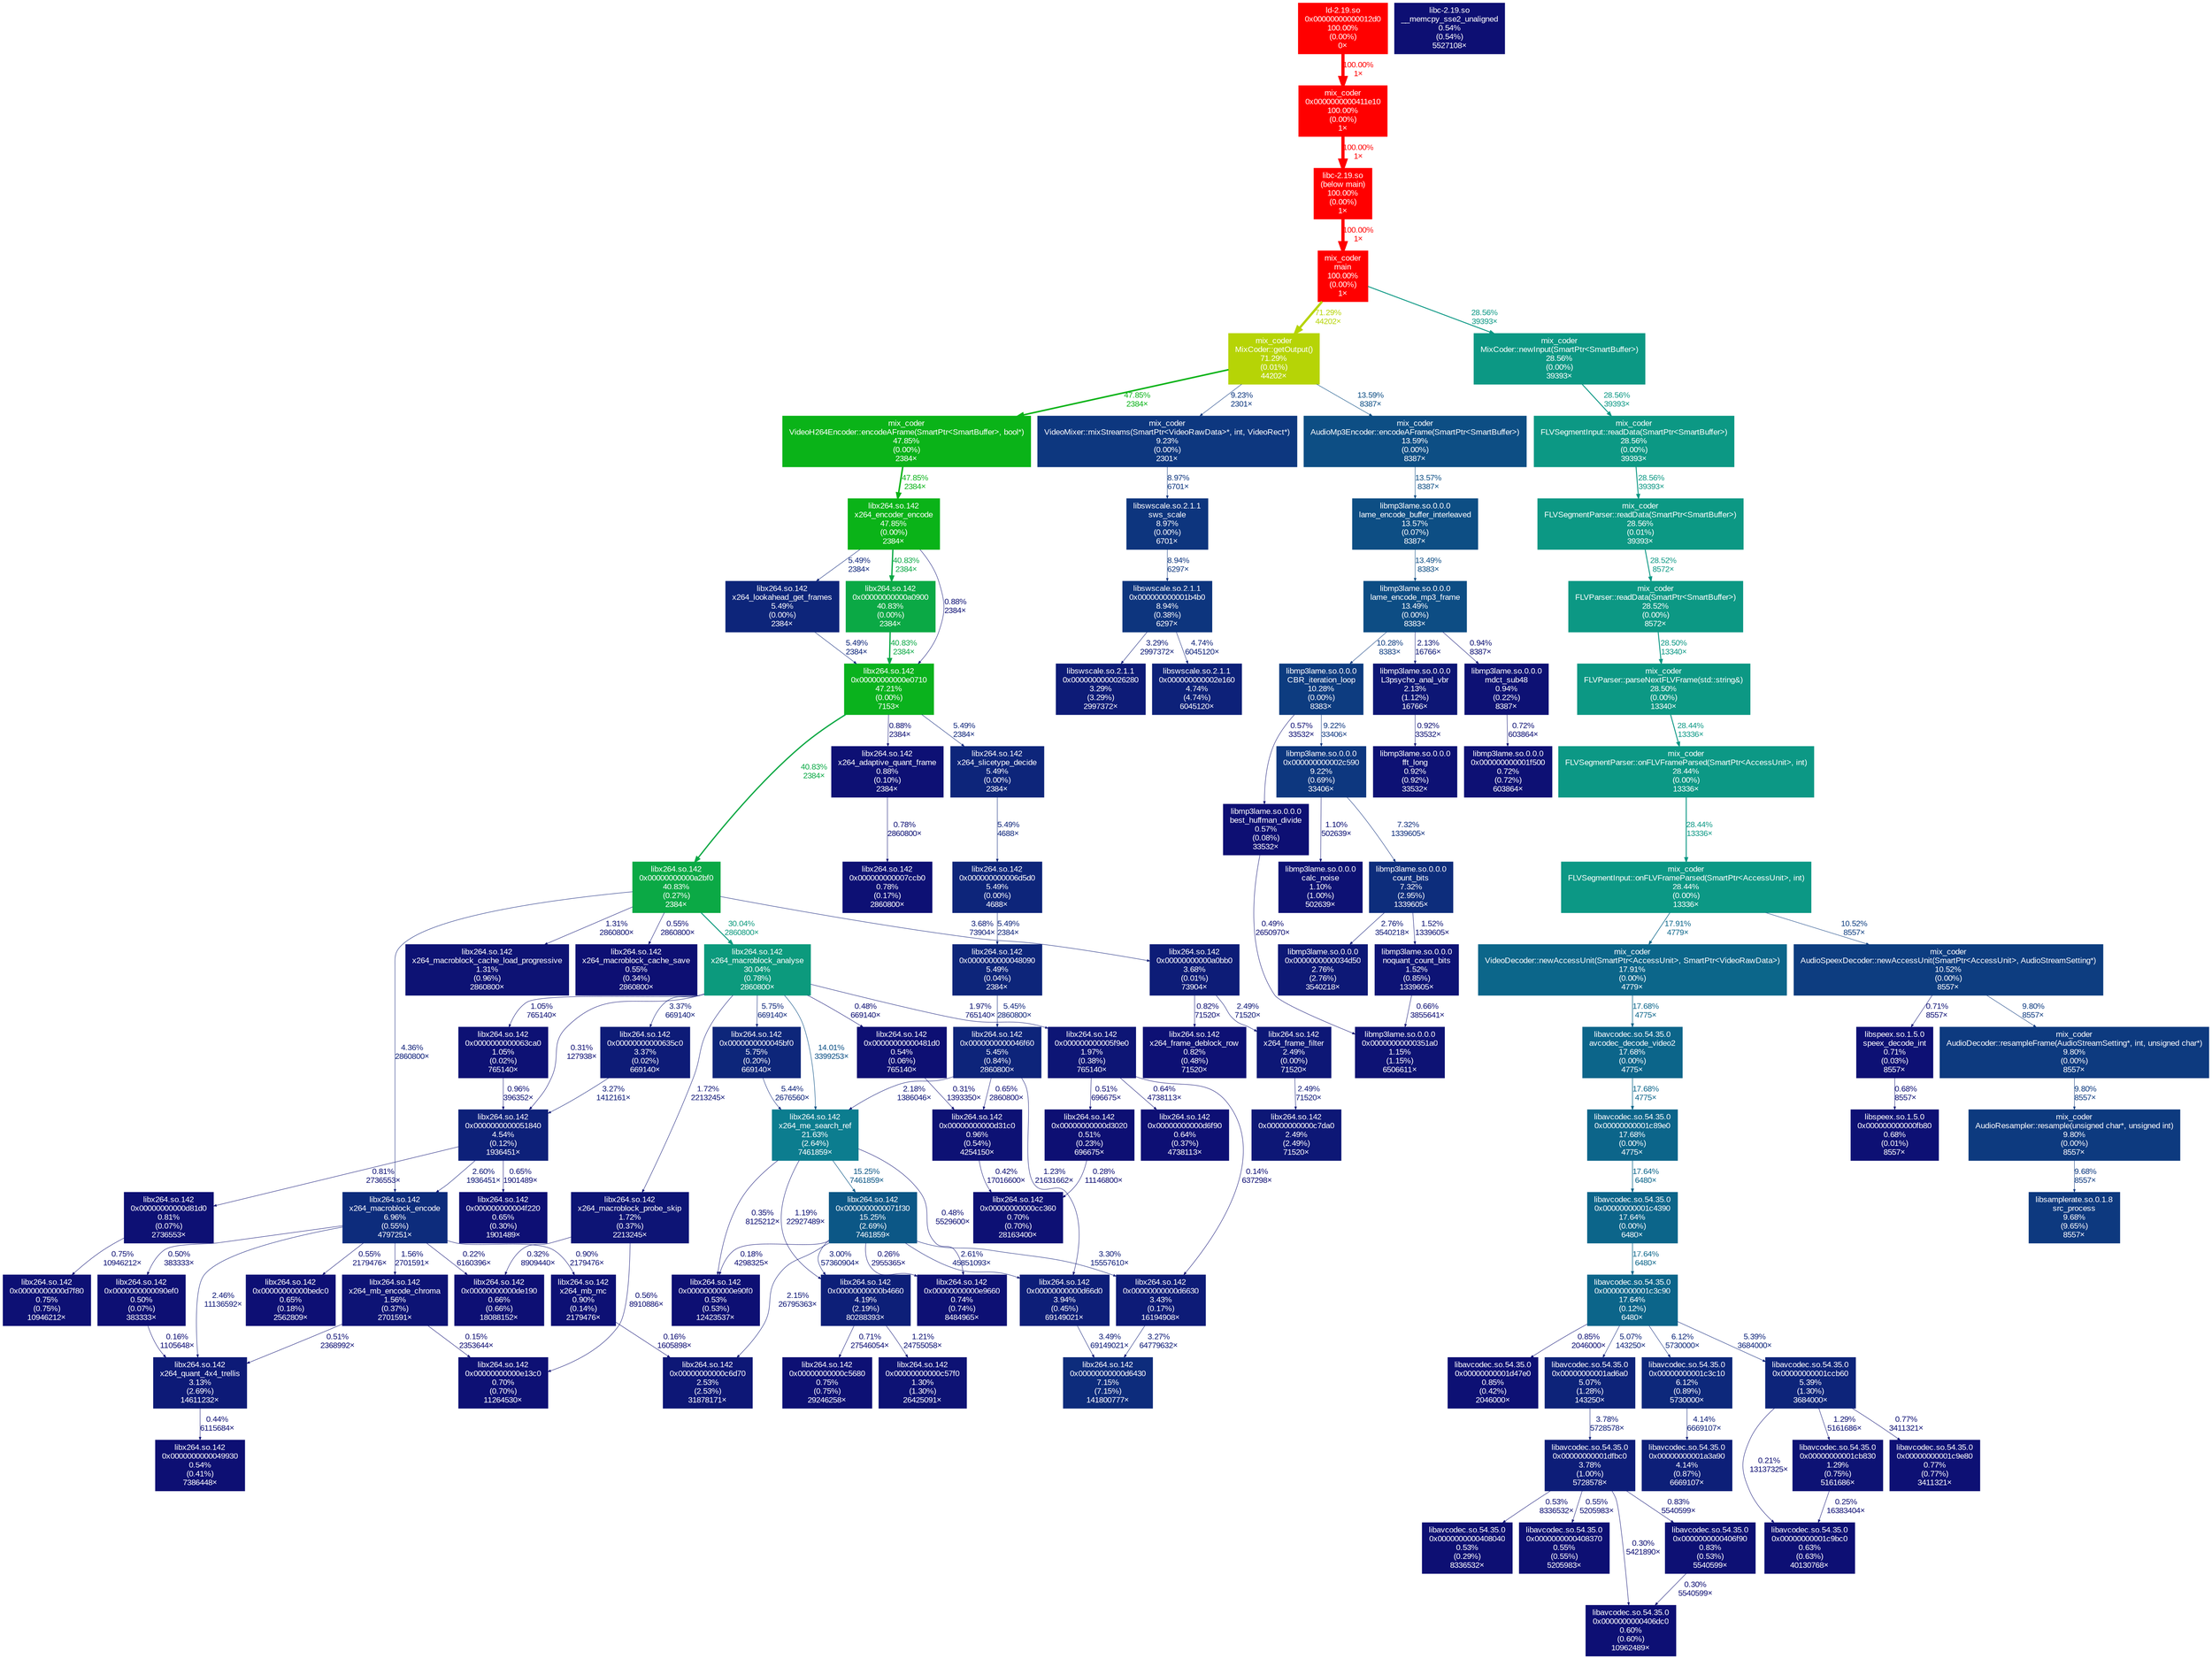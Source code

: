 digraph {
	graph [fontname=Arial, nodesep=0.125, ranksep=0.25];
	node [fontcolor=white, fontname=Arial, height=0, shape=box, style=filled, width=0];
	edge [fontname=Arial];
	"(below main)" [color="#ff0000", fontcolor="#ffffff", fontsize="10.00", label="libc-2.19.so\n(below main)\n100.00%\n(0.00%)\n1×"];
	"(below main)" -> main [arrowsize="1.00", color="#ff0000", fontcolor="#ff0000", fontsize="10.00", label="100.00%\n1×", labeldistance="4.00", penwidth="4.00"];
	"0x00000000000012d0" [color="#ff0000", fontcolor="#ffffff", fontsize="10.00", label="ld-2.19.so\n0x00000000000012d0\n100.00%\n(0.00%)\n0×"];
	"0x00000000000012d0" -> "0x0000000000411e10" [arrowsize="1.00", color="#ff0000", fontcolor="#ff0000", fontsize="10.00", label="100.00%\n1×", labeldistance="4.00", penwidth="4.00"];
	"0x000000000000fb80" [color="#0d1074", fontcolor="#ffffff", fontsize="10.00", label="libspeex.so.1.5.0\n0x000000000000fb80\n0.68%\n(0.01%)\n8557×"];
	"0x000000000001b4b0" [color="#0d357e", fontcolor="#ffffff", fontsize="10.00", label="libswscale.so.2.1.1\n0x000000000001b4b0\n8.94%\n(0.38%)\n6297×"];
	"0x000000000001b4b0" -> "0x0000000000026280" [arrowsize="0.35", color="#0d1b77", fontcolor="#0d1b77", fontsize="10.00", label="3.29%\n2997372×", labeldistance="0.50", penwidth="0.50"];
	"0x000000000001b4b0" -> "0x000000000002e160" [arrowsize="0.35", color="#0d2179", fontcolor="#0d2179", fontsize="10.00", label="4.74%\n6045120×", labeldistance="0.50", penwidth="0.50"];
	"0x000000000001f500" [color="#0d1074", fontcolor="#ffffff", fontsize="10.00", label="libmp3lame.so.0.0.0\n0x000000000001f500\n0.72%\n(0.72%)\n603864×"];
	"0x0000000000026280" [color="#0d1b77", fontcolor="#ffffff", fontsize="10.00", label="libswscale.so.2.1.1\n0x0000000000026280\n3.29%\n(3.29%)\n2997372×"];
	"0x000000000002c590" [color="#0d377f", fontcolor="#ffffff", fontsize="10.00", label="libmp3lame.so.0.0.0\n0x000000000002c590\n9.22%\n(0.69%)\n33406×"];
	"0x000000000002c590" -> "calc_noise" [arrowsize="0.35", color="#0d1174", fontcolor="#0d1174", fontsize="10.00", label="1.10%\n502639×", labeldistance="0.50", penwidth="0.50"];
	"0x000000000002c590" -> "count_bits" [arrowsize="0.35", color="#0d2d7c", fontcolor="#0d2d7c", fontsize="10.00", label="7.32%\n1339605×", labeldistance="0.50", penwidth="0.50"];
	"0x000000000002e160" [color="#0d2179", fontcolor="#ffffff", fontsize="10.00", label="libswscale.so.2.1.1\n0x000000000002e160\n4.74%\n(4.74%)\n6045120×"];
	"0x0000000000034d50" [color="#0d1876", fontcolor="#ffffff", fontsize="10.00", label="libmp3lame.so.0.0.0\n0x0000000000034d50\n2.76%\n(2.76%)\n3540218×"];
	"0x00000000000351a0" [color="#0d1274", fontcolor="#ffffff", fontsize="10.00", label="libmp3lame.so.0.0.0\n0x00000000000351a0\n1.15%\n(1.15%)\n6506611×"];
	"0x0000000000045bf0" [color="#0d267a", fontcolor="#ffffff", fontsize="10.00", label="libx264.so.142\n0x0000000000045bf0\n5.75%\n(0.20%)\n669140×"];
	"0x0000000000045bf0" -> "x264_me_search_ref" [arrowsize="0.35", color="#0d247a", fontcolor="#0d247a", fontsize="10.00", label="5.44%\n2676560×", labeldistance="0.50", penwidth="0.50"];
	"0x0000000000046f60" [color="#0d247a", fontcolor="#ffffff", fontsize="10.00", label="libx264.so.142\n0x0000000000046f60\n5.45%\n(0.84%)\n2860800×"];
	"0x0000000000046f60" -> "0x00000000000d31c0" [arrowsize="0.35", color="#0d0f74", fontcolor="#0d0f74", fontsize="10.00", label="0.65%\n2860800×", labeldistance="0.50", penwidth="0.50"];
	"0x0000000000046f60" -> "0x00000000000d66d0" [arrowsize="0.35", color="#0d1274", fontcolor="#0d1274", fontsize="10.00", label="1.23%\n21631662×", labeldistance="0.50", penwidth="0.50"];
	"0x0000000000046f60" -> "x264_me_search_ref" [arrowsize="0.35", color="#0d1676", fontcolor="#0d1676", fontsize="10.00", label="2.18%\n1386046×", labeldistance="0.50", penwidth="0.50"];
	"0x0000000000048090" [color="#0d257a", fontcolor="#ffffff", fontsize="10.00", label="libx264.so.142\n0x0000000000048090\n5.49%\n(0.04%)\n2384×"];
	"0x0000000000048090" -> "0x0000000000046f60" [arrowsize="0.35", color="#0d247a", fontcolor="#0d247a", fontsize="10.00", label="5.45%\n2860800×", labeldistance="0.50", penwidth="0.50"];
	"0x00000000000481d0" [color="#0d0f73", fontcolor="#ffffff", fontsize="10.00", label="libx264.so.142\n0x00000000000481d0\n0.54%\n(0.06%)\n765140×"];
	"0x00000000000481d0" -> "0x00000000000d31c0" [arrowsize="0.35", color="#0d0e73", fontcolor="#0d0e73", fontsize="10.00", label="0.31%\n1393350×", labeldistance="0.50", penwidth="0.50"];
	"0x0000000000049930" [color="#0d0f73", fontcolor="#ffffff", fontsize="10.00", label="libx264.so.142\n0x0000000000049930\n0.54%\n(0.41%)\n7386448×"];
	"0x000000000004f220" [color="#0d0f74", fontcolor="#ffffff", fontsize="10.00", label="libx264.so.142\n0x000000000004f220\n0.65%\n(0.30%)\n1901489×"];
	"0x0000000000051840" [color="#0d2079", fontcolor="#ffffff", fontsize="10.00", label="libx264.so.142\n0x0000000000051840\n4.54%\n(0.12%)\n1936451×"];
	"0x0000000000051840" -> "0x000000000004f220" [arrowsize="0.35", color="#0d0f74", fontcolor="#0d0f74", fontsize="10.00", label="0.65%\n1901489×", labeldistance="0.50", penwidth="0.50"];
	"0x0000000000051840" -> "0x00000000000d81d0" [arrowsize="0.35", color="#0d1074", fontcolor="#0d1074", fontsize="10.00", label="0.81%\n2736553×", labeldistance="0.50", penwidth="0.50"];
	"0x0000000000051840" -> "x264_macroblock_encode" [arrowsize="0.35", color="#0d1876", fontcolor="#0d1876", fontsize="10.00", label="2.60%\n1936451×", labeldistance="0.50", penwidth="0.50"];
	"0x000000000005f9e0" [color="#0d1575", fontcolor="#ffffff", fontsize="10.00", label="libx264.so.142\n0x000000000005f9e0\n1.97%\n(0.38%)\n765140×"];
	"0x000000000005f9e0" -> "0x00000000000d3020" [arrowsize="0.35", color="#0d0f73", fontcolor="#0d0f73", fontsize="10.00", label="0.51%\n696675×", labeldistance="0.50", penwidth="0.50"];
	"0x000000000005f9e0" -> "0x00000000000d6630" [arrowsize="0.35", color="#0d0d73", fontcolor="#0d0d73", fontsize="10.00", label="0.14%\n637298×", labeldistance="0.50", penwidth="0.50"];
	"0x000000000005f9e0" -> "0x00000000000d6f90" [arrowsize="0.35", color="#0d0f74", fontcolor="#0d0f74", fontsize="10.00", label="0.64%\n4738113×", labeldistance="0.50", penwidth="0.50"];
	"0x00000000000635c0" [color="#0d1b77", fontcolor="#ffffff", fontsize="10.00", label="libx264.so.142\n0x00000000000635c0\n3.37%\n(0.02%)\n669140×"];
	"0x00000000000635c0" -> "0x0000000000051840" [arrowsize="0.35", color="#0d1b77", fontcolor="#0d1b77", fontsize="10.00", label="3.27%\n1412161×", labeldistance="0.50", penwidth="0.50"];
	"0x0000000000063ca0" [color="#0d1174", fontcolor="#ffffff", fontsize="10.00", label="libx264.so.142\n0x0000000000063ca0\n1.05%\n(0.02%)\n765140×"];
	"0x0000000000063ca0" -> "0x0000000000051840" [arrowsize="0.35", color="#0d1174", fontcolor="#0d1174", fontsize="10.00", label="0.96%\n396352×", labeldistance="0.50", penwidth="0.50"];
	"0x000000000006d5d0" [color="#0d257a", fontcolor="#ffffff", fontsize="10.00", label="libx264.so.142\n0x000000000006d5d0\n5.49%\n(0.00%)\n4688×"];
	"0x000000000006d5d0" -> "0x0000000000048090" [arrowsize="0.35", color="#0d257a", fontcolor="#0d257a", fontsize="10.00", label="5.49%\n2384×", labeldistance="0.50", penwidth="0.50"];
	"0x0000000000071f30" [color="#0c5786", fontcolor="#ffffff", fontsize="10.00", label="libx264.so.142\n0x0000000000071f30\n15.25%\n(2.69%)\n7461859×"];
	"0x0000000000071f30" -> "0x00000000000b4660" [arrowsize="0.35", color="#0d1977", fontcolor="#0d1977", fontsize="10.00", label="3.00%\n57360904×", labeldistance="0.50", penwidth="0.50"];
	"0x0000000000071f30" -> "0x00000000000c6d70" [arrowsize="0.35", color="#0d1675", fontcolor="#0d1675", fontsize="10.00", label="2.15%\n26795363×", labeldistance="0.50", penwidth="0.50"];
	"0x0000000000071f30" -> "0x00000000000d6630" [arrowsize="0.35", color="#0d1b77", fontcolor="#0d1b77", fontsize="10.00", label="3.30%\n15557610×", labeldistance="0.50", penwidth="0.50"];
	"0x0000000000071f30" -> "0x00000000000d66d0" [arrowsize="0.35", color="#0d1876", fontcolor="#0d1876", fontsize="10.00", label="2.61%\n45851093×", labeldistance="0.50", penwidth="0.50"];
	"0x0000000000071f30" -> "0x00000000000e90f0" [arrowsize="0.35", color="#0d0e73", fontcolor="#0d0e73", fontsize="10.00", label="0.18%\n4298325×", labeldistance="0.50", penwidth="0.50"];
	"0x0000000000071f30" -> "0x00000000000e9660" [arrowsize="0.35", color="#0d0e73", fontcolor="#0d0e73", fontsize="10.00", label="0.26%\n2955365×", labeldistance="0.50", penwidth="0.50"];
	"0x000000000007ccb0" [color="#0d1074", fontcolor="#ffffff", fontsize="10.00", label="libx264.so.142\n0x000000000007ccb0\n0.78%\n(0.17%)\n2860800×"];
	"0x0000000000090ef0" [color="#0d0f73", fontcolor="#ffffff", fontsize="10.00", label="libx264.so.142\n0x0000000000090ef0\n0.50%\n(0.07%)\n383333×"];
	"0x0000000000090ef0" -> "x264_quant_4x4_trellis" [arrowsize="0.35", color="#0d0d73", fontcolor="#0d0d73", fontsize="10.00", label="0.16%\n1105648×", labeldistance="0.50", penwidth="0.50"];
	"0x00000000000a0900" [color="#0ba945", fontcolor="#ffffff", fontsize="10.00", label="libx264.so.142\n0x00000000000a0900\n40.83%\n(0.00%)\n2384×"];
	"0x00000000000a0900" -> "0x00000000000e0710" [arrowsize="0.64", color="#0ba945", fontcolor="#0ba945", fontsize="10.00", label="40.83%\n2384×", labeldistance="1.63", penwidth="1.63"];
	"0x00000000000a0bb0" [color="#0d1c77", fontcolor="#ffffff", fontsize="10.00", label="libx264.so.142\n0x00000000000a0bb0\n3.68%\n(0.01%)\n73904×"];
	"0x00000000000a0bb0" -> "x264_frame_deblock_row" [arrowsize="0.35", color="#0d1074", fontcolor="#0d1074", fontsize="10.00", label="0.82%\n71520×", labeldistance="0.50", penwidth="0.50"];
	"0x00000000000a0bb0" -> "x264_frame_filter" [arrowsize="0.35", color="#0d1776", fontcolor="#0d1776", fontsize="10.00", label="2.49%\n71520×", labeldistance="0.50", penwidth="0.50"];
	"0x00000000000a2bf0" [color="#0ba945", fontcolor="#ffffff", fontsize="10.00", label="libx264.so.142\n0x00000000000a2bf0\n40.83%\n(0.27%)\n2384×"];
	"0x00000000000a2bf0" -> "0x00000000000a0bb0" [arrowsize="0.35", color="#0d1c77", fontcolor="#0d1c77", fontsize="10.00", label="3.68%\n73904×", labeldistance="0.50", penwidth="0.50"];
	"0x00000000000a2bf0" -> "x264_macroblock_analyse" [arrowsize="0.55", color="#0c9a7d", fontcolor="#0c9a7d", fontsize="10.00", label="30.04%\n2860800×", labeldistance="1.20", penwidth="1.20"];
	"0x00000000000a2bf0" -> "x264_macroblock_cache_load_progressive" [arrowsize="0.35", color="#0d1274", fontcolor="#0d1274", fontsize="10.00", label="1.31%\n2860800×", labeldistance="0.50", penwidth="0.50"];
	"0x00000000000a2bf0" -> "x264_macroblock_cache_save" [arrowsize="0.35", color="#0d0f73", fontcolor="#0d0f73", fontsize="10.00", label="0.55%\n2860800×", labeldistance="0.50", penwidth="0.50"];
	"0x00000000000a2bf0" -> "x264_macroblock_encode" [arrowsize="0.35", color="#0d1f78", fontcolor="#0d1f78", fontsize="10.00", label="4.36%\n2860800×", labeldistance="0.50", penwidth="0.50"];
	"0x00000000000b4660" [color="#0d1f78", fontcolor="#ffffff", fontsize="10.00", label="libx264.so.142\n0x00000000000b4660\n4.19%\n(2.19%)\n80288393×"];
	"0x00000000000b4660" -> "0x00000000000c5680" [arrowsize="0.35", color="#0d1074", fontcolor="#0d1074", fontsize="10.00", label="0.71%\n27546054×", labeldistance="0.50", penwidth="0.50"];
	"0x00000000000b4660" -> "0x00000000000c57f0" [arrowsize="0.35", color="#0d1274", fontcolor="#0d1274", fontsize="10.00", label="1.21%\n24755058×", labeldistance="0.50", penwidth="0.50"];
	"0x00000000000bedc0" [color="#0d0f74", fontcolor="#ffffff", fontsize="10.00", label="libx264.so.142\n0x00000000000bedc0\n0.65%\n(0.18%)\n2562809×"];
	"0x00000000000c5680" [color="#0d1074", fontcolor="#ffffff", fontsize="10.00", label="libx264.so.142\n0x00000000000c5680\n0.75%\n(0.75%)\n29246258×"];
	"0x00000000000c57f0" [color="#0d1274", fontcolor="#ffffff", fontsize="10.00", label="libx264.so.142\n0x00000000000c57f0\n1.30%\n(1.30%)\n26425091×"];
	"0x00000000000c6d70" [color="#0d1776", fontcolor="#ffffff", fontsize="10.00", label="libx264.so.142\n0x00000000000c6d70\n2.53%\n(2.53%)\n31878171×"];
	"0x00000000000c7da0" [color="#0d1776", fontcolor="#ffffff", fontsize="10.00", label="libx264.so.142\n0x00000000000c7da0\n2.49%\n(2.49%)\n71520×"];
	"0x00000000000cc360" [color="#0d1074", fontcolor="#ffffff", fontsize="10.00", label="libx264.so.142\n0x00000000000cc360\n0.70%\n(0.70%)\n28163400×"];
	"0x00000000000d3020" [color="#0d0f73", fontcolor="#ffffff", fontsize="10.00", label="libx264.so.142\n0x00000000000d3020\n0.51%\n(0.23%)\n696675×"];
	"0x00000000000d3020" -> "0x00000000000cc360" [arrowsize="0.35", color="#0d0e73", fontcolor="#0d0e73", fontsize="10.00", label="0.28%\n11146800×", labeldistance="0.50", penwidth="0.50"];
	"0x00000000000d31c0" [color="#0d1174", fontcolor="#ffffff", fontsize="10.00", label="libx264.so.142\n0x00000000000d31c0\n0.96%\n(0.54%)\n4254150×"];
	"0x00000000000d31c0" -> "0x00000000000cc360" [arrowsize="0.35", color="#0d0e73", fontcolor="#0d0e73", fontsize="10.00", label="0.42%\n17016600×", labeldistance="0.50", penwidth="0.50"];
	"0x00000000000d6430" [color="#0d2c7c", fontcolor="#ffffff", fontsize="10.00", label="libx264.so.142\n0x00000000000d6430\n7.15%\n(7.15%)\n141800777×"];
	"0x00000000000d6630" [color="#0d1b77", fontcolor="#ffffff", fontsize="10.00", label="libx264.so.142\n0x00000000000d6630\n3.43%\n(0.17%)\n16194908×"];
	"0x00000000000d6630" -> "0x00000000000d6430" [arrowsize="0.35", color="#0d1b77", fontcolor="#0d1b77", fontsize="10.00", label="3.27%\n64779632×", labeldistance="0.50", penwidth="0.50"];
	"0x00000000000d66d0" [color="#0d1e78", fontcolor="#ffffff", fontsize="10.00", label="libx264.so.142\n0x00000000000d66d0\n3.94%\n(0.45%)\n69149021×"];
	"0x00000000000d66d0" -> "0x00000000000d6430" [arrowsize="0.35", color="#0d1c77", fontcolor="#0d1c77", fontsize="10.00", label="3.49%\n69149021×", labeldistance="0.50", penwidth="0.50"];
	"0x00000000000d6f90" [color="#0d0f74", fontcolor="#ffffff", fontsize="10.00", label="libx264.so.142\n0x00000000000d6f90\n0.64%\n(0.37%)\n4738113×"];
	"0x00000000000d7f80" [color="#0d1074", fontcolor="#ffffff", fontsize="10.00", label="libx264.so.142\n0x00000000000d7f80\n0.75%\n(0.75%)\n10946212×"];
	"0x00000000000d81d0" [color="#0d1074", fontcolor="#ffffff", fontsize="10.00", label="libx264.so.142\n0x00000000000d81d0\n0.81%\n(0.07%)\n2736553×"];
	"0x00000000000d81d0" -> "0x00000000000d7f80" [arrowsize="0.35", color="#0d1074", fontcolor="#0d1074", fontsize="10.00", label="0.75%\n10946212×", labeldistance="0.50", penwidth="0.50"];
	"0x00000000000de190" [color="#0d0f74", fontcolor="#ffffff", fontsize="10.00", label="libx264.so.142\n0x00000000000de190\n0.66%\n(0.66%)\n18088152×"];
	"0x00000000000e0710" [color="#0ab21d", fontcolor="#ffffff", fontsize="10.00", label="libx264.so.142\n0x00000000000e0710\n47.21%\n(0.00%)\n7153×"];
	"0x00000000000e0710" -> "0x00000000000a2bf0" [arrowsize="0.64", color="#0ba945", fontcolor="#0ba945", fontsize="10.00", label="40.83%\n2384×", labeldistance="1.63", penwidth="1.63"];
	"0x00000000000e0710" -> "x264_adaptive_quant_frame" [arrowsize="0.35", color="#0d1074", fontcolor="#0d1074", fontsize="10.00", label="0.88%\n2384×", labeldistance="0.50", penwidth="0.50"];
	"0x00000000000e0710" -> "x264_slicetype_decide" [arrowsize="0.35", color="#0d257a", fontcolor="#0d257a", fontsize="10.00", label="5.49%\n2384×", labeldistance="0.50", penwidth="0.50"];
	"0x00000000000e13c0" [color="#0d1074", fontcolor="#ffffff", fontsize="10.00", label="libx264.so.142\n0x00000000000e13c0\n0.70%\n(0.70%)\n11264530×"];
	"0x00000000000e90f0" [color="#0d0f73", fontcolor="#ffffff", fontsize="10.00", label="libx264.so.142\n0x00000000000e90f0\n0.53%\n(0.53%)\n12423537×"];
	"0x00000000000e9660" [color="#0d1074", fontcolor="#ffffff", fontsize="10.00", label="libx264.so.142\n0x00000000000e9660\n0.74%\n(0.74%)\n8484965×"];
	"0x00000000001a3a90" [color="#0d1f78", fontcolor="#ffffff", fontsize="10.00", label="libavcodec.so.54.35.0\n0x00000000001a3a90\n4.14%\n(0.87%)\n6669107×"];
	"0x00000000001ad6a0" [color="#0d2379", fontcolor="#ffffff", fontsize="10.00", label="libavcodec.so.54.35.0\n0x00000000001ad6a0\n5.07%\n(1.28%)\n143250×"];
	"0x00000000001ad6a0" -> "0x00000000001dfbc0" [arrowsize="0.35", color="#0d1d78", fontcolor="#0d1d78", fontsize="10.00", label="3.78%\n5728578×", labeldistance="0.50", penwidth="0.50"];
	"0x00000000001c3c10" [color="#0d287b", fontcolor="#ffffff", fontsize="10.00", label="libavcodec.so.54.35.0\n0x00000000001c3c10\n6.12%\n(0.89%)\n5730000×"];
	"0x00000000001c3c10" -> "0x00000000001a3a90" [arrowsize="0.35", color="#0d1f78", fontcolor="#0d1f78", fontsize="10.00", label="4.14%\n6669107×", labeldistance="0.50", penwidth="0.50"];
	"0x00000000001c3c90" [color="#0c658a", fontcolor="#ffffff", fontsize="10.00", label="libavcodec.so.54.35.0\n0x00000000001c3c90\n17.64%\n(0.12%)\n6480×"];
	"0x00000000001c3c90" -> "0x00000000001ad6a0" [arrowsize="0.35", color="#0d2379", fontcolor="#0d2379", fontsize="10.00", label="5.07%\n143250×", labeldistance="0.50", penwidth="0.50"];
	"0x00000000001c3c90" -> "0x00000000001c3c10" [arrowsize="0.35", color="#0d287b", fontcolor="#0d287b", fontsize="10.00", label="6.12%\n5730000×", labeldistance="0.50", penwidth="0.50"];
	"0x00000000001c3c90" -> "0x00000000001ccb60" [arrowsize="0.35", color="#0d247a", fontcolor="#0d247a", fontsize="10.00", label="5.39%\n3684000×", labeldistance="0.50", penwidth="0.50"];
	"0x00000000001c3c90" -> "0x00000000001d47e0" [arrowsize="0.35", color="#0d1074", fontcolor="#0d1074", fontsize="10.00", label="0.85%\n2046000×", labeldistance="0.50", penwidth="0.50"];
	"0x00000000001c4390" [color="#0c658a", fontcolor="#ffffff", fontsize="10.00", label="libavcodec.so.54.35.0\n0x00000000001c4390\n17.64%\n(0.00%)\n6480×"];
	"0x00000000001c4390" -> "0x00000000001c3c90" [arrowsize="0.42", color="#0c658a", fontcolor="#0c658a", fontsize="10.00", label="17.64%\n6480×", labeldistance="0.71", penwidth="0.71"];
	"0x00000000001c89e0" [color="#0c658a", fontcolor="#ffffff", fontsize="10.00", label="libavcodec.so.54.35.0\n0x00000000001c89e0\n17.68%\n(0.00%)\n4775×"];
	"0x00000000001c89e0" -> "0x00000000001c4390" [arrowsize="0.42", color="#0c658a", fontcolor="#0c658a", fontsize="10.00", label="17.64%\n6480×", labeldistance="0.71", penwidth="0.71"];
	"0x00000000001c9bc0" [color="#0d0f74", fontcolor="#ffffff", fontsize="10.00", label="libavcodec.so.54.35.0\n0x00000000001c9bc0\n0.63%\n(0.63%)\n40130768×"];
	"0x00000000001c9e80" [color="#0d1074", fontcolor="#ffffff", fontsize="10.00", label="libavcodec.so.54.35.0\n0x00000000001c9e80\n0.77%\n(0.77%)\n3411321×"];
	"0x00000000001cb830" [color="#0d1274", fontcolor="#ffffff", fontsize="10.00", label="libavcodec.so.54.35.0\n0x00000000001cb830\n1.29%\n(0.75%)\n5161686×"];
	"0x00000000001cb830" -> "0x00000000001c9bc0" [arrowsize="0.35", color="#0d0e73", fontcolor="#0d0e73", fontsize="10.00", label="0.25%\n16383404×", labeldistance="0.50", penwidth="0.50"];
	"0x00000000001ccb60" [color="#0d247a", fontcolor="#ffffff", fontsize="10.00", label="libavcodec.so.54.35.0\n0x00000000001ccb60\n5.39%\n(1.30%)\n3684000×"];
	"0x00000000001ccb60" -> "0x00000000001c9bc0" [arrowsize="0.35", color="#0d0e73", fontcolor="#0d0e73", fontsize="10.00", label="0.21%\n13137325×", labeldistance="0.50", penwidth="0.50"];
	"0x00000000001ccb60" -> "0x00000000001c9e80" [arrowsize="0.35", color="#0d1074", fontcolor="#0d1074", fontsize="10.00", label="0.77%\n3411321×", labeldistance="0.50", penwidth="0.50"];
	"0x00000000001ccb60" -> "0x00000000001cb830" [arrowsize="0.35", color="#0d1274", fontcolor="#0d1274", fontsize="10.00", label="1.29%\n5161686×", labeldistance="0.50", penwidth="0.50"];
	"0x00000000001d47e0" [color="#0d1074", fontcolor="#ffffff", fontsize="10.00", label="libavcodec.so.54.35.0\n0x00000000001d47e0\n0.85%\n(0.42%)\n2046000×"];
	"0x00000000001dfbc0" [color="#0d1d78", fontcolor="#ffffff", fontsize="10.00", label="libavcodec.so.54.35.0\n0x00000000001dfbc0\n3.78%\n(1.00%)\n5728578×"];
	"0x00000000001dfbc0" -> "0x0000000000406dc0" [arrowsize="0.35", color="#0d0e73", fontcolor="#0d0e73", fontsize="10.00", label="0.30%\n5421890×", labeldistance="0.50", penwidth="0.50"];
	"0x00000000001dfbc0" -> "0x0000000000406f90" [arrowsize="0.35", color="#0d1074", fontcolor="#0d1074", fontsize="10.00", label="0.83%\n5540599×", labeldistance="0.50", penwidth="0.50"];
	"0x00000000001dfbc0" -> "0x0000000000408040" [arrowsize="0.35", color="#0d0f73", fontcolor="#0d0f73", fontsize="10.00", label="0.53%\n8336532×", labeldistance="0.50", penwidth="0.50"];
	"0x00000000001dfbc0" -> "0x0000000000408370" [arrowsize="0.35", color="#0d0f73", fontcolor="#0d0f73", fontsize="10.00", label="0.55%\n5205983×", labeldistance="0.50", penwidth="0.50"];
	"0x0000000000406dc0" [color="#0d0f74", fontcolor="#ffffff", fontsize="10.00", label="libavcodec.so.54.35.0\n0x0000000000406dc0\n0.60%\n(0.60%)\n10962489×"];
	"0x0000000000406f90" [color="#0d1074", fontcolor="#ffffff", fontsize="10.00", label="libavcodec.so.54.35.0\n0x0000000000406f90\n0.83%\n(0.53%)\n5540599×"];
	"0x0000000000406f90" -> "0x0000000000406dc0" [arrowsize="0.35", color="#0d0e73", fontcolor="#0d0e73", fontsize="10.00", label="0.30%\n5540599×", labeldistance="0.50", penwidth="0.50"];
	"0x0000000000408040" [color="#0d0f73", fontcolor="#ffffff", fontsize="10.00", label="libavcodec.so.54.35.0\n0x0000000000408040\n0.53%\n(0.29%)\n8336532×"];
	"0x0000000000408370" [color="#0d0f73", fontcolor="#ffffff", fontsize="10.00", label="libavcodec.so.54.35.0\n0x0000000000408370\n0.55%\n(0.55%)\n5205983×"];
	"0x0000000000411e10" [color="#ff0000", fontcolor="#ffffff", fontsize="10.00", label="mix_coder\n0x0000000000411e10\n100.00%\n(0.00%)\n1×"];
	"0x0000000000411e10" -> "(below main)" [arrowsize="1.00", color="#ff0000", fontcolor="#ff0000", fontsize="10.00", label="100.00%\n1×", labeldistance="4.00", penwidth="4.00"];
	"AudioDecoder::resampleFrame(AudioStreamSetting*, int, unsigned char*)" [color="#0d3a7f", fontcolor="#ffffff", fontsize="10.00", label="mix_coder\nAudioDecoder::resampleFrame(AudioStreamSetting*, int, unsigned char*)\n9.80%\n(0.00%)\n8557×"];
	"AudioDecoder::resampleFrame(AudioStreamSetting*, int, unsigned char*)" -> "AudioResampler::resample(unsigned char*, unsigned int)" [arrowsize="0.35", color="#0d3a7f", fontcolor="#0d3a7f", fontsize="10.00", label="9.80%\n8557×", labeldistance="0.50", penwidth="0.50"];
	"AudioMp3Encoder::encodeAFrame(SmartPtr<SmartBuffer>)" [color="#0d4e84", fontcolor="#ffffff", fontsize="10.00", label="mix_coder\nAudioMp3Encoder::encodeAFrame(SmartPtr<SmartBuffer>)\n13.59%\n(0.00%)\n8387×"];
	"AudioMp3Encoder::encodeAFrame(SmartPtr<SmartBuffer>)" -> "lame_encode_buffer_interleaved" [arrowsize="0.37", color="#0d4e84", fontcolor="#0d4e84", fontsize="10.00", label="13.57%\n8387×", labeldistance="0.54", penwidth="0.54"];
	"AudioResampler::resample(unsigned char*, unsigned int)" [color="#0d3a7f", fontcolor="#ffffff", fontsize="10.00", label="mix_coder\nAudioResampler::resample(unsigned char*, unsigned int)\n9.80%\n(0.00%)\n8557×"];
	"AudioResampler::resample(unsigned char*, unsigned int)" -> "src_process" [arrowsize="0.35", color="#0d397f", fontcolor="#0d397f", fontsize="10.00", label="9.68%\n8557×", labeldistance="0.50", penwidth="0.50"];
	"AudioSpeexDecoder::newAccessUnit(SmartPtr<AccessUnit>, AudioStreamSetting*)" [color="#0d3d80", fontcolor="#ffffff", fontsize="10.00", label="mix_coder\nAudioSpeexDecoder::newAccessUnit(SmartPtr<AccessUnit>, AudioStreamSetting*)\n10.52%\n(0.00%)\n8557×"];
	"AudioSpeexDecoder::newAccessUnit(SmartPtr<AccessUnit>, AudioStreamSetting*)" -> "AudioDecoder::resampleFrame(AudioStreamSetting*, int, unsigned char*)" [arrowsize="0.35", color="#0d3a7f", fontcolor="#0d3a7f", fontsize="10.00", label="9.80%\n8557×", labeldistance="0.50", penwidth="0.50"];
	"AudioSpeexDecoder::newAccessUnit(SmartPtr<AccessUnit>, AudioStreamSetting*)" -> "speex_decode_int" [arrowsize="0.35", color="#0d1074", fontcolor="#0d1074", fontsize="10.00", label="0.71%\n8557×", labeldistance="0.50", penwidth="0.50"];
	"CBR_iteration_loop" [color="#0d3c80", fontcolor="#ffffff", fontsize="10.00", label="libmp3lame.so.0.0.0\nCBR_iteration_loop\n10.28%\n(0.00%)\n8383×"];
	"CBR_iteration_loop" -> "0x000000000002c590" [arrowsize="0.35", color="#0d377f", fontcolor="#0d377f", fontsize="10.00", label="9.22%\n33406×", labeldistance="0.50", penwidth="0.50"];
	"CBR_iteration_loop" -> "best_huffman_divide" [arrowsize="0.35", color="#0d0f73", fontcolor="#0d0f73", fontsize="10.00", label="0.57%\n33532×", labeldistance="0.50", penwidth="0.50"];
	"FLVParser::parseNextFLVFrame(std::string&)" [color="#0c9884", fontcolor="#ffffff", fontsize="10.00", label="mix_coder\nFLVParser::parseNextFLVFrame(std::string&)\n28.50%\n(0.00%)\n13340×"];
	"FLVParser::parseNextFLVFrame(std::string&)" -> "FLVSegmentParser::onFLVFrameParsed(SmartPtr<AccessUnit>, int)" [arrowsize="0.53", color="#0c9885", fontcolor="#0c9885", fontsize="10.00", label="28.44%\n13336×", labeldistance="1.14", penwidth="1.14"];
	"FLVParser::readData(SmartPtr<SmartBuffer>)" [color="#0c9884", fontcolor="#ffffff", fontsize="10.00", label="mix_coder\nFLVParser::readData(SmartPtr<SmartBuffer>)\n28.52%\n(0.00%)\n8572×"];
	"FLVParser::readData(SmartPtr<SmartBuffer>)" -> "FLVParser::parseNextFLVFrame(std::string&)" [arrowsize="0.53", color="#0c9884", fontcolor="#0c9884", fontsize="10.00", label="28.50%\n13340×", labeldistance="1.14", penwidth="1.14"];
	"FLVSegmentInput::onFLVFrameParsed(SmartPtr<AccessUnit>, int)" [color="#0c9885", fontcolor="#ffffff", fontsize="10.00", label="mix_coder\nFLVSegmentInput::onFLVFrameParsed(SmartPtr<AccessUnit>, int)\n28.44%\n(0.00%)\n13336×"];
	"FLVSegmentInput::onFLVFrameParsed(SmartPtr<AccessUnit>, int)" -> "AudioSpeexDecoder::newAccessUnit(SmartPtr<AccessUnit>, AudioStreamSetting*)" [arrowsize="0.35", color="#0d3d80", fontcolor="#0d3d80", fontsize="10.00", label="10.52%\n8557×", labeldistance="0.50", penwidth="0.50"];
	"FLVSegmentInput::onFLVFrameParsed(SmartPtr<AccessUnit>, int)" -> "VideoDecoder::newAccessUnit(SmartPtr<AccessUnit>, SmartPtr<VideoRawData>)" [arrowsize="0.42", color="#0c668a", fontcolor="#0c668a", fontsize="10.00", label="17.91%\n4779×", labeldistance="0.72", penwidth="0.72"];
	"FLVSegmentInput::readData(SmartPtr<SmartBuffer>)" [color="#0c9884", fontcolor="#ffffff", fontsize="10.00", label="mix_coder\nFLVSegmentInput::readData(SmartPtr<SmartBuffer>)\n28.56%\n(0.00%)\n39393×"];
	"FLVSegmentInput::readData(SmartPtr<SmartBuffer>)" -> "FLVSegmentParser::readData(SmartPtr<SmartBuffer>)" [arrowsize="0.53", color="#0c9884", fontcolor="#0c9884", fontsize="10.00", label="28.56%\n39393×", labeldistance="1.14", penwidth="1.14"];
	"FLVSegmentParser::onFLVFrameParsed(SmartPtr<AccessUnit>, int)" [color="#0c9885", fontcolor="#ffffff", fontsize="10.00", label="mix_coder\nFLVSegmentParser::onFLVFrameParsed(SmartPtr<AccessUnit>, int)\n28.44%\n(0.00%)\n13336×"];
	"FLVSegmentParser::onFLVFrameParsed(SmartPtr<AccessUnit>, int)" -> "FLVSegmentInput::onFLVFrameParsed(SmartPtr<AccessUnit>, int)" [arrowsize="0.53", color="#0c9885", fontcolor="#0c9885", fontsize="10.00", label="28.44%\n13336×", labeldistance="1.14", penwidth="1.14"];
	"FLVSegmentParser::readData(SmartPtr<SmartBuffer>)" [color="#0c9884", fontcolor="#ffffff", fontsize="10.00", label="mix_coder\nFLVSegmentParser::readData(SmartPtr<SmartBuffer>)\n28.56%\n(0.01%)\n39393×"];
	"FLVSegmentParser::readData(SmartPtr<SmartBuffer>)" -> "FLVParser::readData(SmartPtr<SmartBuffer>)" [arrowsize="0.53", color="#0c9884", fontcolor="#0c9884", fontsize="10.00", label="28.52%\n8572×", labeldistance="1.14", penwidth="1.14"];
	"L3psycho_anal_vbr" [color="#0d1675", fontcolor="#ffffff", fontsize="10.00", label="libmp3lame.so.0.0.0\nL3psycho_anal_vbr\n2.13%\n(1.12%)\n16766×"];
	"L3psycho_anal_vbr" -> "fft_long" [arrowsize="0.35", color="#0d1174", fontcolor="#0d1174", fontsize="10.00", label="0.92%\n33532×", labeldistance="0.50", penwidth="0.50"];
	"MixCoder::getOutput()" [color="#b6d406", fontcolor="#ffffff", fontsize="10.00", label="mix_coder\nMixCoder::getOutput()\n71.29%\n(0.01%)\n44202×"];
	"MixCoder::getOutput()" -> "AudioMp3Encoder::encodeAFrame(SmartPtr<SmartBuffer>)" [arrowsize="0.37", color="#0d4e84", fontcolor="#0d4e84", fontsize="10.00", label="13.59%\n8387×", labeldistance="0.54", penwidth="0.54"];
	"MixCoder::getOutput()" -> "VideoH264Encoder::encodeAFrame(SmartPtr<SmartBuffer>, bool*)" [arrowsize="0.69", color="#0ab318", fontcolor="#0ab318", fontsize="10.00", label="47.85%\n2384×", labeldistance="1.91", penwidth="1.91"];
	"MixCoder::getOutput()" -> "VideoMixer::mixStreams(SmartPtr<VideoRawData>*, int, VideoRect*)" [arrowsize="0.35", color="#0d377f", fontcolor="#0d377f", fontsize="10.00", label="9.23%\n2301×", labeldistance="0.50", penwidth="0.50"];
	"MixCoder::newInput(SmartPtr<SmartBuffer>)" [color="#0c9884", fontcolor="#ffffff", fontsize="10.00", label="mix_coder\nMixCoder::newInput(SmartPtr<SmartBuffer>)\n28.56%\n(0.00%)\n39393×"];
	"MixCoder::newInput(SmartPtr<SmartBuffer>)" -> "FLVSegmentInput::readData(SmartPtr<SmartBuffer>)" [arrowsize="0.53", color="#0c9884", fontcolor="#0c9884", fontsize="10.00", label="28.56%\n39393×", labeldistance="1.14", penwidth="1.14"];
	"VideoDecoder::newAccessUnit(SmartPtr<AccessUnit>, SmartPtr<VideoRawData>)" [color="#0c668a", fontcolor="#ffffff", fontsize="10.00", label="mix_coder\nVideoDecoder::newAccessUnit(SmartPtr<AccessUnit>, SmartPtr<VideoRawData>)\n17.91%\n(0.00%)\n4779×"];
	"VideoDecoder::newAccessUnit(SmartPtr<AccessUnit>, SmartPtr<VideoRawData>)" -> "avcodec_decode_video2" [arrowsize="0.42", color="#0c658a", fontcolor="#0c658a", fontsize="10.00", label="17.68%\n4775×", labeldistance="0.71", penwidth="0.71"];
	"VideoH264Encoder::encodeAFrame(SmartPtr<SmartBuffer>, bool*)" [color="#0ab318", fontcolor="#ffffff", fontsize="10.00", label="mix_coder\nVideoH264Encoder::encodeAFrame(SmartPtr<SmartBuffer>, bool*)\n47.85%\n(0.00%)\n2384×"];
	"VideoH264Encoder::encodeAFrame(SmartPtr<SmartBuffer>, bool*)" -> "x264_encoder_encode" [arrowsize="0.69", color="#0ab318", fontcolor="#0ab318", fontsize="10.00", label="47.85%\n2384×", labeldistance="1.91", penwidth="1.91"];
	"VideoMixer::mixStreams(SmartPtr<VideoRawData>*, int, VideoRect*)" [color="#0d377f", fontcolor="#ffffff", fontsize="10.00", label="mix_coder\nVideoMixer::mixStreams(SmartPtr<VideoRawData>*, int, VideoRect*)\n9.23%\n(0.00%)\n2301×"];
	"VideoMixer::mixStreams(SmartPtr<VideoRawData>*, int, VideoRect*)" -> "sws_scale" [arrowsize="0.35", color="#0d357e", fontcolor="#0d357e", fontsize="10.00", label="8.97%\n6701×", labeldistance="0.50", penwidth="0.50"];
	"__memcpy_sse2_unaligned" [color="#0d0f73", fontcolor="#ffffff", fontsize="10.00", label="libc-2.19.so\n__memcpy_sse2_unaligned\n0.54%\n(0.54%)\n5527108×"];
	"avcodec_decode_video2" [color="#0c658a", fontcolor="#ffffff", fontsize="10.00", label="libavcodec.so.54.35.0\navcodec_decode_video2\n17.68%\n(0.00%)\n4775×"];
	"avcodec_decode_video2" -> "0x00000000001c89e0" [arrowsize="0.42", color="#0c658a", fontcolor="#0c658a", fontsize="10.00", label="17.68%\n4775×", labeldistance="0.71", penwidth="0.71"];
	"best_huffman_divide" [color="#0d0f73", fontcolor="#ffffff", fontsize="10.00", label="libmp3lame.so.0.0.0\nbest_huffman_divide\n0.57%\n(0.08%)\n33532×"];
	"best_huffman_divide" -> "0x00000000000351a0" [arrowsize="0.35", color="#0d0f73", fontcolor="#0d0f73", fontsize="10.00", label="0.49%\n2650970×", labeldistance="0.50", penwidth="0.50"];
	"calc_noise" [color="#0d1174", fontcolor="#ffffff", fontsize="10.00", label="libmp3lame.so.0.0.0\ncalc_noise\n1.10%\n(1.00%)\n502639×"];
	"count_bits" [color="#0d2d7c", fontcolor="#ffffff", fontsize="10.00", label="libmp3lame.so.0.0.0\ncount_bits\n7.32%\n(2.95%)\n1339605×"];
	"count_bits" -> "0x0000000000034d50" [arrowsize="0.35", color="#0d1876", fontcolor="#0d1876", fontsize="10.00", label="2.76%\n3540218×", labeldistance="0.50", penwidth="0.50"];
	"count_bits" -> "noquant_count_bits" [arrowsize="0.35", color="#0d1375", fontcolor="#0d1375", fontsize="10.00", label="1.52%\n1339605×", labeldistance="0.50", penwidth="0.50"];
	"fft_long" [color="#0d1174", fontcolor="#ffffff", fontsize="10.00", label="libmp3lame.so.0.0.0\nfft_long\n0.92%\n(0.92%)\n33532×"];
	"lame_encode_buffer_interleaved" [color="#0d4e84", fontcolor="#ffffff", fontsize="10.00", label="libmp3lame.so.0.0.0\nlame_encode_buffer_interleaved\n13.57%\n(0.07%)\n8387×"];
	"lame_encode_buffer_interleaved" -> "lame_encode_mp3_frame" [arrowsize="0.37", color="#0d4d84", fontcolor="#0d4d84", fontsize="10.00", label="13.49%\n8383×", labeldistance="0.54", penwidth="0.54"];
	"lame_encode_mp3_frame" [color="#0d4d84", fontcolor="#ffffff", fontsize="10.00", label="libmp3lame.so.0.0.0\nlame_encode_mp3_frame\n13.49%\n(0.00%)\n8383×"];
	"lame_encode_mp3_frame" -> "CBR_iteration_loop" [arrowsize="0.35", color="#0d3c80", fontcolor="#0d3c80", fontsize="10.00", label="10.28%\n8383×", labeldistance="0.50", penwidth="0.50"];
	"lame_encode_mp3_frame" -> "L3psycho_anal_vbr" [arrowsize="0.35", color="#0d1675", fontcolor="#0d1675", fontsize="10.00", label="2.13%\n16766×", labeldistance="0.50", penwidth="0.50"];
	"lame_encode_mp3_frame" -> "mdct_sub48" [arrowsize="0.35", color="#0d1174", fontcolor="#0d1174", fontsize="10.00", label="0.94%\n8387×", labeldistance="0.50", penwidth="0.50"];
	main [color="#ff0000", fontcolor="#ffffff", fontsize="10.00", label="mix_coder\nmain\n100.00%\n(0.00%)\n1×"];
	main -> "MixCoder::getOutput()" [arrowsize="0.84", color="#b6d406", fontcolor="#b6d406", fontsize="10.00", label="71.29%\n44202×", labeldistance="2.85", penwidth="2.85"];
	main -> "MixCoder::newInput(SmartPtr<SmartBuffer>)" [arrowsize="0.53", color="#0c9884", fontcolor="#0c9884", fontsize="10.00", label="28.56%\n39393×", labeldistance="1.14", penwidth="1.14"];
	"mdct_sub48" [color="#0d1174", fontcolor="#ffffff", fontsize="10.00", label="libmp3lame.so.0.0.0\nmdct_sub48\n0.94%\n(0.22%)\n8387×"];
	"mdct_sub48" -> "0x000000000001f500" [arrowsize="0.35", color="#0d1074", fontcolor="#0d1074", fontsize="10.00", label="0.72%\n603864×", labeldistance="0.50", penwidth="0.50"];
	"noquant_count_bits" [color="#0d1375", fontcolor="#ffffff", fontsize="10.00", label="libmp3lame.so.0.0.0\nnoquant_count_bits\n1.52%\n(0.85%)\n1339605×"];
	"noquant_count_bits" -> "0x00000000000351a0" [arrowsize="0.35", color="#0d0f74", fontcolor="#0d0f74", fontsize="10.00", label="0.66%\n3855641×", labeldistance="0.50", penwidth="0.50"];
	"speex_decode_int" [color="#0d1074", fontcolor="#ffffff", fontsize="10.00", label="libspeex.so.1.5.0\nspeex_decode_int\n0.71%\n(0.03%)\n8557×"];
	"speex_decode_int" -> "0x000000000000fb80" [arrowsize="0.35", color="#0d1074", fontcolor="#0d1074", fontsize="10.00", label="0.68%\n8557×", labeldistance="0.50", penwidth="0.50"];
	"src_process" [color="#0d397f", fontcolor="#ffffff", fontsize="10.00", label="libsamplerate.so.0.1.8\nsrc_process\n9.68%\n(9.65%)\n8557×"];
	"sws_scale" [color="#0d357e", fontcolor="#ffffff", fontsize="10.00", label="libswscale.so.2.1.1\nsws_scale\n8.97%\n(0.00%)\n6701×"];
	"sws_scale" -> "0x000000000001b4b0" [arrowsize="0.35", color="#0d357e", fontcolor="#0d357e", fontsize="10.00", label="8.94%\n6297×", labeldistance="0.50", penwidth="0.50"];
	"x264_adaptive_quant_frame" [color="#0d1074", fontcolor="#ffffff", fontsize="10.00", label="libx264.so.142\nx264_adaptive_quant_frame\n0.88%\n(0.10%)\n2384×"];
	"x264_adaptive_quant_frame" -> "0x000000000007ccb0" [arrowsize="0.35", color="#0d1074", fontcolor="#0d1074", fontsize="10.00", label="0.78%\n2860800×", labeldistance="0.50", penwidth="0.50"];
	"x264_encoder_encode" [color="#0ab318", fontcolor="#ffffff", fontsize="10.00", label="libx264.so.142\nx264_encoder_encode\n47.85%\n(0.00%)\n2384×"];
	"x264_encoder_encode" -> "0x00000000000a0900" [arrowsize="0.64", color="#0ba945", fontcolor="#0ba945", fontsize="10.00", label="40.83%\n2384×", labeldistance="1.63", penwidth="1.63"];
	"x264_encoder_encode" -> "0x00000000000e0710" [arrowsize="0.35", color="#0d1074", fontcolor="#0d1074", fontsize="10.00", label="0.88%\n2384×", labeldistance="0.50", penwidth="0.50"];
	"x264_encoder_encode" -> "x264_lookahead_get_frames" [arrowsize="0.35", color="#0d257a", fontcolor="#0d257a", fontsize="10.00", label="5.49%\n2384×", labeldistance="0.50", penwidth="0.50"];
	"x264_frame_deblock_row" [color="#0d1074", fontcolor="#ffffff", fontsize="10.00", label="libx264.so.142\nx264_frame_deblock_row\n0.82%\n(0.48%)\n71520×"];
	"x264_frame_filter" [color="#0d1776", fontcolor="#ffffff", fontsize="10.00", label="libx264.so.142\nx264_frame_filter\n2.49%\n(0.00%)\n71520×"];
	"x264_frame_filter" -> "0x00000000000c7da0" [arrowsize="0.35", color="#0d1776", fontcolor="#0d1776", fontsize="10.00", label="2.49%\n71520×", labeldistance="0.50", penwidth="0.50"];
	"x264_lookahead_get_frames" [color="#0d257a", fontcolor="#ffffff", fontsize="10.00", label="libx264.so.142\nx264_lookahead_get_frames\n5.49%\n(0.00%)\n2384×"];
	"x264_lookahead_get_frames" -> "0x00000000000e0710" [arrowsize="0.35", color="#0d257a", fontcolor="#0d257a", fontsize="10.00", label="5.49%\n2384×", labeldistance="0.50", penwidth="0.50"];
	"x264_macroblock_analyse" [color="#0c9a7d", fontcolor="#ffffff", fontsize="10.00", label="libx264.so.142\nx264_macroblock_analyse\n30.04%\n(0.78%)\n2860800×"];
	"x264_macroblock_analyse" -> "0x0000000000045bf0" [arrowsize="0.35", color="#0d267a", fontcolor="#0d267a", fontsize="10.00", label="5.75%\n669140×", labeldistance="0.50", penwidth="0.50"];
	"x264_macroblock_analyse" -> "0x00000000000481d0" [arrowsize="0.35", color="#0d0f73", fontcolor="#0d0f73", fontsize="10.00", label="0.48%\n669140×", labeldistance="0.50", penwidth="0.50"];
	"x264_macroblock_analyse" -> "0x0000000000051840" [arrowsize="0.35", color="#0d0e73", fontcolor="#0d0e73", fontsize="10.00", label="0.31%\n127938×", labeldistance="0.50", penwidth="0.50"];
	"x264_macroblock_analyse" -> "0x000000000005f9e0" [arrowsize="0.35", color="#0d1575", fontcolor="#0d1575", fontsize="10.00", label="1.97%\n765140×", labeldistance="0.50", penwidth="0.50"];
	"x264_macroblock_analyse" -> "0x00000000000635c0" [arrowsize="0.35", color="#0d1b77", fontcolor="#0d1b77", fontsize="10.00", label="3.37%\n669140×", labeldistance="0.50", penwidth="0.50"];
	"x264_macroblock_analyse" -> "0x0000000000063ca0" [arrowsize="0.35", color="#0d1174", fontcolor="#0d1174", fontsize="10.00", label="1.05%\n765140×", labeldistance="0.50", penwidth="0.50"];
	"x264_macroblock_analyse" -> "x264_macroblock_probe_skip" [arrowsize="0.35", color="#0d1475", fontcolor="#0d1475", fontsize="10.00", label="1.72%\n2213245×", labeldistance="0.50", penwidth="0.50"];
	"x264_macroblock_analyse" -> "x264_me_search_ref" [arrowsize="0.37", color="#0c5085", fontcolor="#0c5085", fontsize="10.00", label="14.01%\n3399253×", labeldistance="0.56", penwidth="0.56"];
	"x264_macroblock_cache_load_progressive" [color="#0d1274", fontcolor="#ffffff", fontsize="10.00", label="libx264.so.142\nx264_macroblock_cache_load_progressive\n1.31%\n(0.96%)\n2860800×"];
	"x264_macroblock_cache_save" [color="#0d0f73", fontcolor="#ffffff", fontsize="10.00", label="libx264.so.142\nx264_macroblock_cache_save\n0.55%\n(0.34%)\n2860800×"];
	"x264_macroblock_encode" [color="#0d2c7c", fontcolor="#ffffff", fontsize="10.00", label="libx264.so.142\nx264_macroblock_encode\n6.96%\n(0.55%)\n4797251×"];
	"x264_macroblock_encode" -> "0x0000000000090ef0" [arrowsize="0.35", color="#0d0f73", fontcolor="#0d0f73", fontsize="10.00", label="0.50%\n383333×", labeldistance="0.50", penwidth="0.50"];
	"x264_macroblock_encode" -> "0x00000000000bedc0" [arrowsize="0.35", color="#0d0f73", fontcolor="#0d0f73", fontsize="10.00", label="0.55%\n2179476×", labeldistance="0.50", penwidth="0.50"];
	"x264_macroblock_encode" -> "0x00000000000de190" [arrowsize="0.35", color="#0d0e73", fontcolor="#0d0e73", fontsize="10.00", label="0.22%\n6160396×", labeldistance="0.50", penwidth="0.50"];
	"x264_macroblock_encode" -> "x264_mb_encode_chroma" [arrowsize="0.35", color="#0d1375", fontcolor="#0d1375", fontsize="10.00", label="1.56%\n2701591×", labeldistance="0.50", penwidth="0.50"];
	"x264_macroblock_encode" -> "x264_mb_mc" [arrowsize="0.35", color="#0d1074", fontcolor="#0d1074", fontsize="10.00", label="0.90%\n2179476×", labeldistance="0.50", penwidth="0.50"];
	"x264_macroblock_encode" -> "x264_quant_4x4_trellis" [arrowsize="0.35", color="#0d1776", fontcolor="#0d1776", fontsize="10.00", label="2.46%\n11136592×", labeldistance="0.50", penwidth="0.50"];
	"x264_macroblock_probe_skip" [color="#0d1475", fontcolor="#ffffff", fontsize="10.00", label="libx264.so.142\nx264_macroblock_probe_skip\n1.72%\n(0.37%)\n2213245×"];
	"x264_macroblock_probe_skip" -> "0x00000000000de190" [arrowsize="0.35", color="#0d0e73", fontcolor="#0d0e73", fontsize="10.00", label="0.32%\n8909440×", labeldistance="0.50", penwidth="0.50"];
	"x264_macroblock_probe_skip" -> "0x00000000000e13c0" [arrowsize="0.35", color="#0d0f73", fontcolor="#0d0f73", fontsize="10.00", label="0.56%\n8910886×", labeldistance="0.50", penwidth="0.50"];
	"x264_mb_encode_chroma" [color="#0d1375", fontcolor="#ffffff", fontsize="10.00", label="libx264.so.142\nx264_mb_encode_chroma\n1.56%\n(0.37%)\n2701591×"];
	"x264_mb_encode_chroma" -> "0x00000000000e13c0" [arrowsize="0.35", color="#0d0d73", fontcolor="#0d0d73", fontsize="10.00", label="0.15%\n2353644×", labeldistance="0.50", penwidth="0.50"];
	"x264_mb_encode_chroma" -> "x264_quant_4x4_trellis" [arrowsize="0.35", color="#0d0f73", fontcolor="#0d0f73", fontsize="10.00", label="0.51%\n2368992×", labeldistance="0.50", penwidth="0.50"];
	"x264_mb_mc" [color="#0d1074", fontcolor="#ffffff", fontsize="10.00", label="libx264.so.142\nx264_mb_mc\n0.90%\n(0.14%)\n2179476×"];
	"x264_mb_mc" -> "0x00000000000c6d70" [arrowsize="0.35", color="#0d0d73", fontcolor="#0d0d73", fontsize="10.00", label="0.16%\n1605898×", labeldistance="0.50", penwidth="0.50"];
	"x264_me_search_ref" [color="#0c7d8f", fontcolor="#ffffff", fontsize="10.00", label="libx264.so.142\nx264_me_search_ref\n21.63%\n(2.64%)\n7461859×"];
	"x264_me_search_ref" -> "0x0000000000071f30" [arrowsize="0.39", color="#0c5786", fontcolor="#0c5786", fontsize="10.00", label="15.25%\n7461859×", labeldistance="0.61", penwidth="0.61"];
	"x264_me_search_ref" -> "0x00000000000b4660" [arrowsize="0.35", color="#0d1274", fontcolor="#0d1274", fontsize="10.00", label="1.19%\n22927489×", labeldistance="0.50", penwidth="0.50"];
	"x264_me_search_ref" -> "0x00000000000e90f0" [arrowsize="0.35", color="#0d0e73", fontcolor="#0d0e73", fontsize="10.00", label="0.35%\n8125212×", labeldistance="0.50", penwidth="0.50"];
	"x264_me_search_ref" -> "0x00000000000e9660" [arrowsize="0.35", color="#0d0f73", fontcolor="#0d0f73", fontsize="10.00", label="0.48%\n5529600×", labeldistance="0.50", penwidth="0.50"];
	"x264_quant_4x4_trellis" [color="#0d1a77", fontcolor="#ffffff", fontsize="10.00", label="libx264.so.142\nx264_quant_4x4_trellis\n3.13%\n(2.69%)\n14611232×"];
	"x264_quant_4x4_trellis" -> "0x0000000000049930" [arrowsize="0.35", color="#0d0f73", fontcolor="#0d0f73", fontsize="10.00", label="0.44%\n6115684×", labeldistance="0.50", penwidth="0.50"];
	"x264_slicetype_decide" [color="#0d257a", fontcolor="#ffffff", fontsize="10.00", label="libx264.so.142\nx264_slicetype_decide\n5.49%\n(0.00%)\n2384×"];
	"x264_slicetype_decide" -> "0x000000000006d5d0" [arrowsize="0.35", color="#0d257a", fontcolor="#0d257a", fontsize="10.00", label="5.49%\n4688×", labeldistance="0.50", penwidth="0.50"];
}
